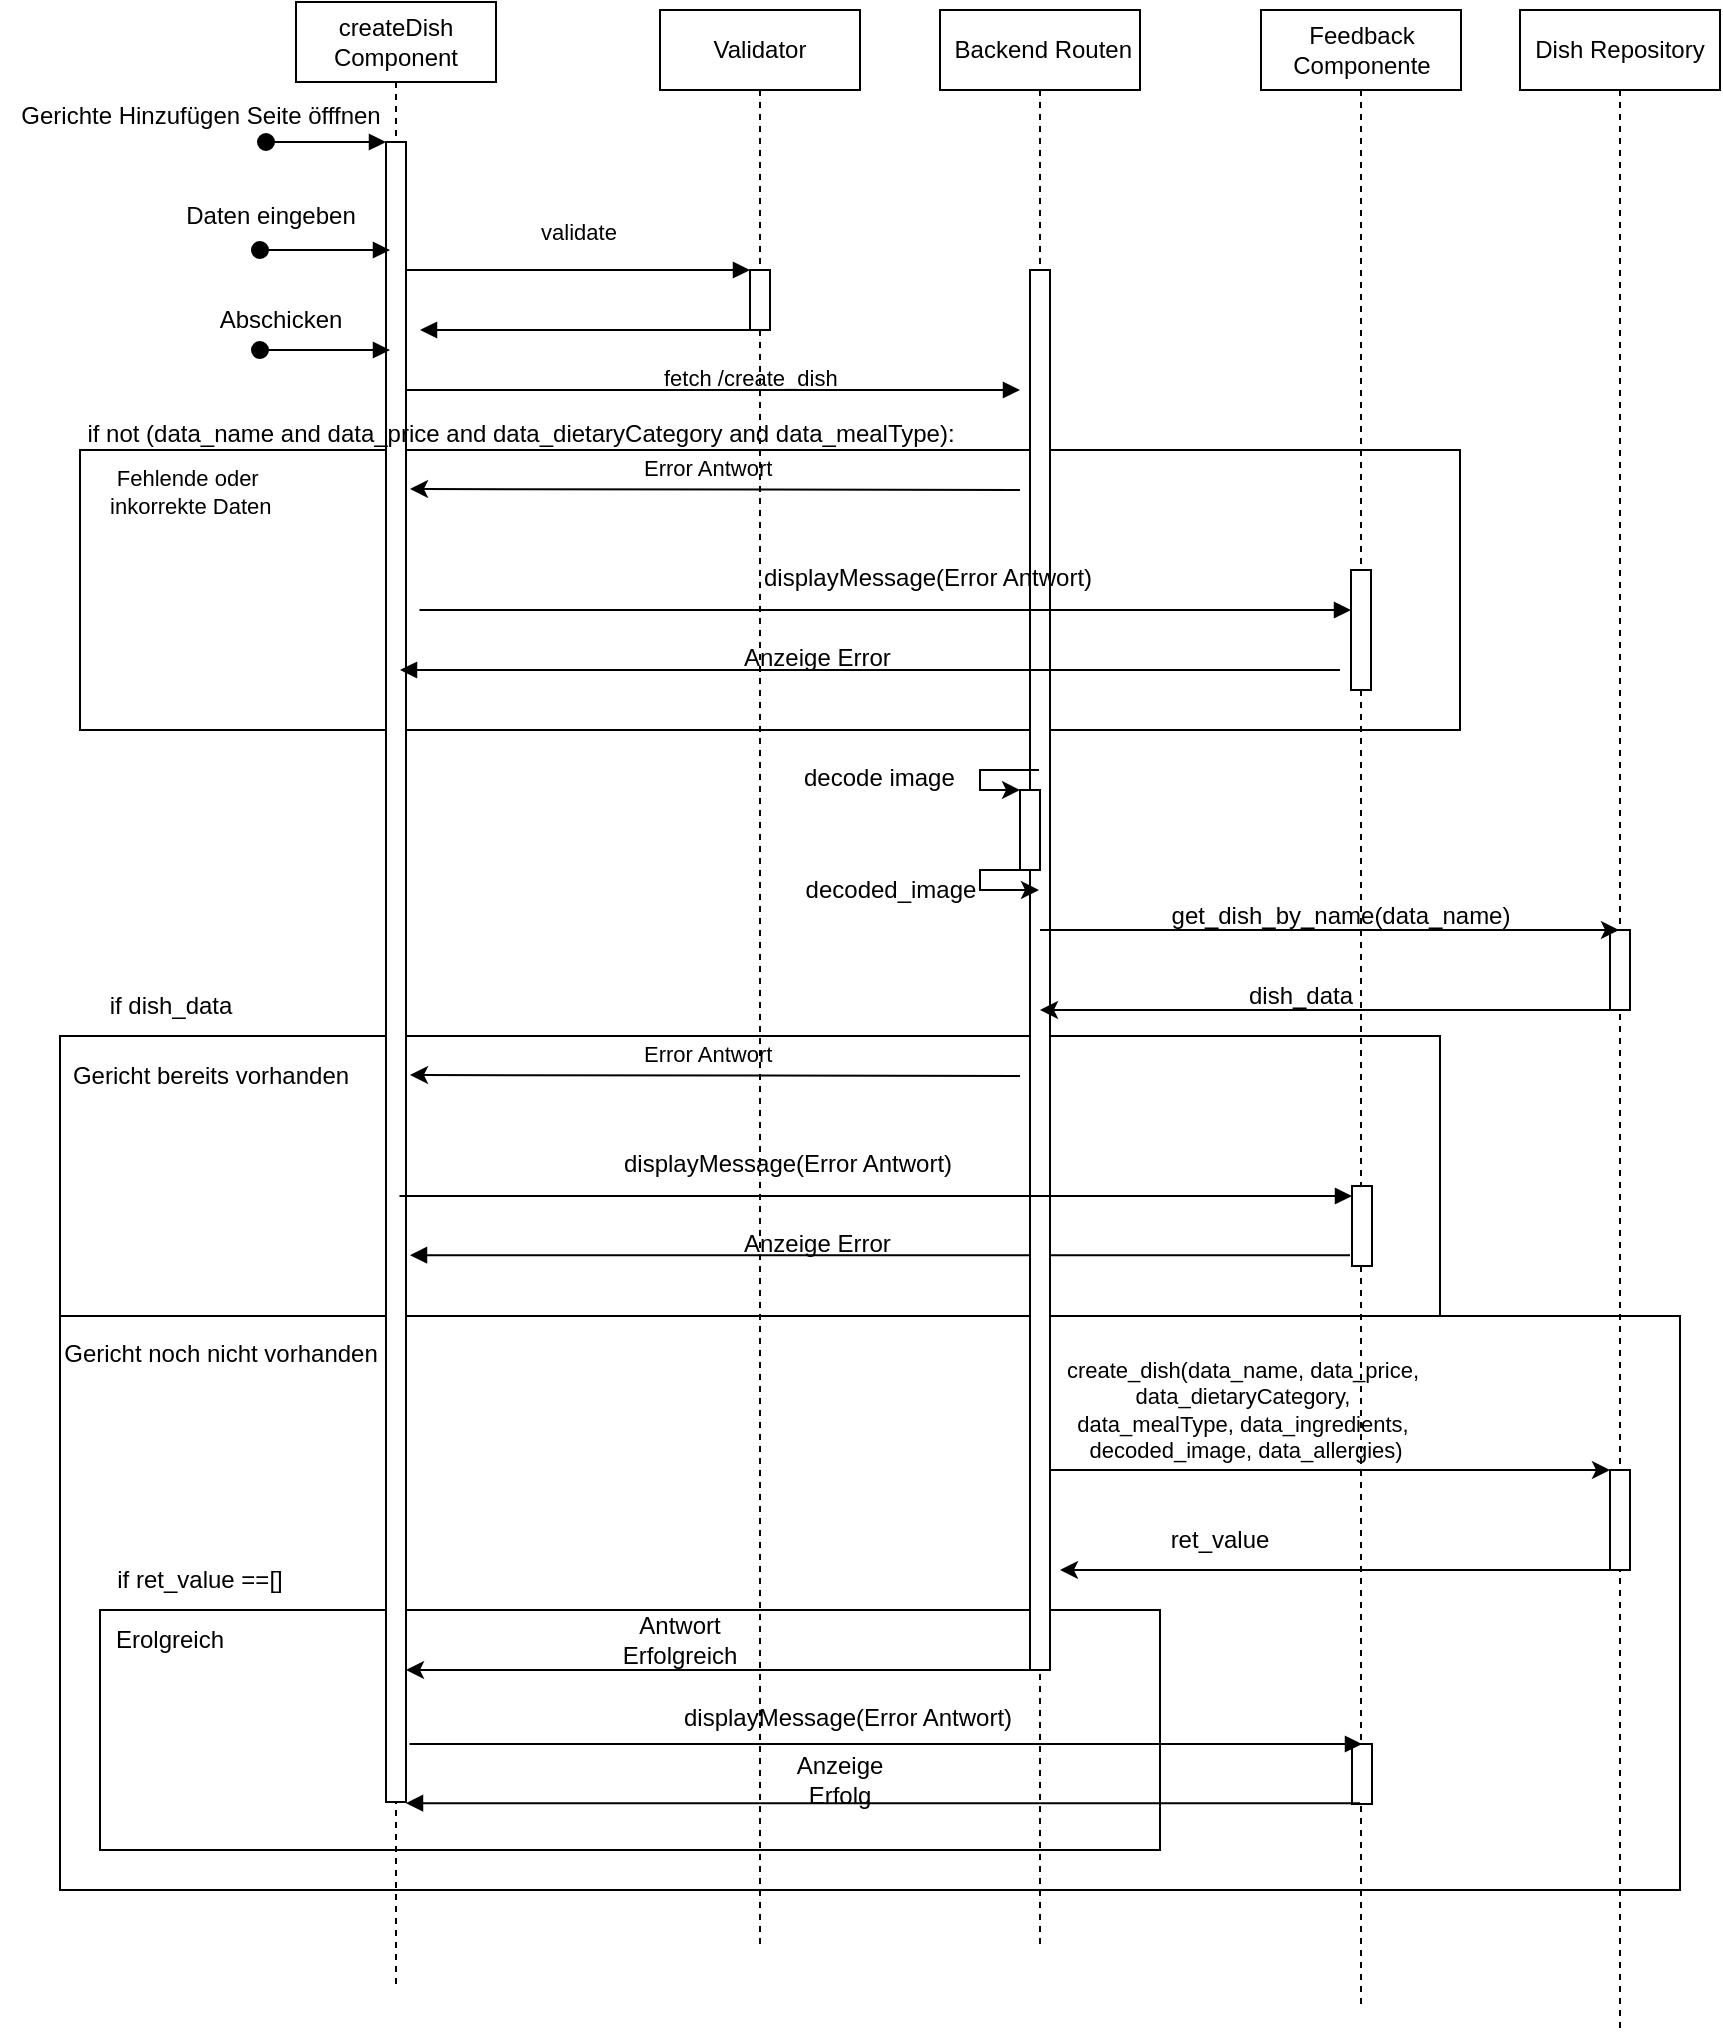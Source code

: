 <mxfile version="23.1.1" type="device">
  <diagram name="Page-1" id="2YBvvXClWsGukQMizWep">
    <mxGraphModel dx="1680" dy="442" grid="1" gridSize="10" guides="1" tooltips="1" connect="1" arrows="1" fold="1" page="1" pageScale="1" pageWidth="850" pageHeight="1100" math="0" shadow="0">
      <root>
        <mxCell id="0" />
        <mxCell id="1" parent="0" />
        <mxCell id="7CBTb8nIEqVmP10SARW0-13" value="" style="rounded=0;whiteSpace=wrap;html=1;fillColor=none;movable=1;resizable=1;rotatable=1;deletable=1;editable=1;locked=0;connectable=1;" parent="1" vertex="1">
          <mxGeometry x="30" y="890" width="530" height="120" as="geometry" />
        </mxCell>
        <mxCell id="7CBTb8nIEqVmP10SARW0-3" value="" style="rounded=0;whiteSpace=wrap;html=1;fillColor=none;movable=1;resizable=1;rotatable=1;deletable=1;editable=1;locked=0;connectable=1;" parent="1" vertex="1">
          <mxGeometry x="10" y="743" width="810" height="287" as="geometry" />
        </mxCell>
        <mxCell id="eFoGn435We_nCQMnip67-67" value="" style="rounded=0;whiteSpace=wrap;html=1;fillColor=none;movable=1;resizable=1;rotatable=1;deletable=1;editable=1;locked=0;connectable=1;" parent="1" vertex="1">
          <mxGeometry x="10" y="603" width="690" height="140" as="geometry" />
        </mxCell>
        <mxCell id="eFoGn435We_nCQMnip67-8" value="" style="rounded=0;whiteSpace=wrap;html=1;fillColor=none;" parent="1" vertex="1">
          <mxGeometry x="20" y="310" width="690" height="140" as="geometry" />
        </mxCell>
        <mxCell id="aM9ryv3xv72pqoxQDRHE-1" value="createDish Component" style="shape=umlLifeline;perimeter=lifelinePerimeter;whiteSpace=wrap;html=1;container=0;dropTarget=0;collapsible=0;recursiveResize=0;outlineConnect=0;portConstraint=eastwest;newEdgeStyle={&quot;edgeStyle&quot;:&quot;elbowEdgeStyle&quot;,&quot;elbow&quot;:&quot;vertical&quot;,&quot;curved&quot;:0,&quot;rounded&quot;:0};" parent="1" vertex="1">
          <mxGeometry x="128" y="86" width="100" height="994" as="geometry" />
        </mxCell>
        <mxCell id="aM9ryv3xv72pqoxQDRHE-2" value="" style="html=1;points=[];perimeter=orthogonalPerimeter;outlineConnect=0;targetShapes=umlLifeline;portConstraint=eastwest;newEdgeStyle={&quot;edgeStyle&quot;:&quot;elbowEdgeStyle&quot;,&quot;elbow&quot;:&quot;vertical&quot;,&quot;curved&quot;:0,&quot;rounded&quot;:0};" parent="aM9ryv3xv72pqoxQDRHE-1" vertex="1">
          <mxGeometry x="45" y="70" width="10" height="830" as="geometry" />
        </mxCell>
        <mxCell id="aM9ryv3xv72pqoxQDRHE-3" value="" style="html=1;verticalAlign=bottom;startArrow=oval;endArrow=block;startSize=8;edgeStyle=elbowEdgeStyle;elbow=vertical;curved=0;rounded=0;" parent="aM9ryv3xv72pqoxQDRHE-1" target="aM9ryv3xv72pqoxQDRHE-2" edge="1">
          <mxGeometry relative="1" as="geometry">
            <mxPoint x="-15" y="70" as="sourcePoint" />
          </mxGeometry>
        </mxCell>
        <mxCell id="eFoGn435We_nCQMnip67-68" value="Gericht bereits vorhanden" style="text;html=1;align=center;verticalAlign=middle;resizable=0;points=[];autosize=1;strokeColor=none;fillColor=none;" parent="aM9ryv3xv72pqoxQDRHE-1" vertex="1">
          <mxGeometry x="-123" y="522" width="160" height="30" as="geometry" />
        </mxCell>
        <mxCell id="eFoGn435We_nCQMnip67-70" value="" style="endArrow=classic;html=1;rounded=0;" parent="aM9ryv3xv72pqoxQDRHE-1" edge="1">
          <mxGeometry width="50" height="50" relative="1" as="geometry">
            <mxPoint x="362" y="537" as="sourcePoint" />
            <mxPoint x="57" y="536.5" as="targetPoint" />
          </mxGeometry>
        </mxCell>
        <mxCell id="eFoGn435We_nCQMnip67-71" value="&lt;div style=&quot;text-align: center;&quot;&gt;&lt;span style=&quot;font-size: 11px; text-wrap: nowrap;&quot;&gt;Error Antwort&lt;/span&gt;&lt;/div&gt;" style="text;whiteSpace=wrap;html=1;" parent="aM9ryv3xv72pqoxQDRHE-1" vertex="1">
          <mxGeometry x="172" y="512" width="70" height="40" as="geometry" />
        </mxCell>
        <mxCell id="eFoGn435We_nCQMnip67-74" value="" style="html=1;verticalAlign=bottom;endArrow=block;edgeStyle=elbowEdgeStyle;elbow=vertical;curved=0;rounded=0;exitX=0.246;exitY=0.571;exitDx=0;exitDy=0;exitPerimeter=0;" parent="aM9ryv3xv72pqoxQDRHE-1" edge="1">
          <mxGeometry relative="1" as="geometry">
            <mxPoint x="207" y="626.62" as="sourcePoint" />
            <Array as="points">
              <mxPoint x="527" y="626.62" />
            </Array>
            <mxPoint x="57" y="626.62" as="targetPoint" />
          </mxGeometry>
        </mxCell>
        <mxCell id="eFoGn435We_nCQMnip67-75" value="&lt;div style=&quot;text-align: center;&quot;&gt;Anzeige Error&lt;br&gt;&lt;/div&gt;" style="text;whiteSpace=wrap;html=1;" parent="aM9ryv3xv72pqoxQDRHE-1" vertex="1">
          <mxGeometry x="222" y="607" width="190" height="40" as="geometry" />
        </mxCell>
        <mxCell id="aM9ryv3xv72pqoxQDRHE-5" value="Validator" style="shape=umlLifeline;perimeter=lifelinePerimeter;whiteSpace=wrap;html=1;container=0;dropTarget=0;collapsible=0;recursiveResize=0;outlineConnect=0;portConstraint=eastwest;newEdgeStyle={&quot;edgeStyle&quot;:&quot;elbowEdgeStyle&quot;,&quot;elbow&quot;:&quot;vertical&quot;,&quot;curved&quot;:0,&quot;rounded&quot;:0};" parent="1" vertex="1">
          <mxGeometry x="310" y="90" width="100" height="970" as="geometry" />
        </mxCell>
        <mxCell id="aM9ryv3xv72pqoxQDRHE-6" value="" style="html=1;points=[];perimeter=orthogonalPerimeter;outlineConnect=0;targetShapes=umlLifeline;portConstraint=eastwest;newEdgeStyle={&quot;edgeStyle&quot;:&quot;elbowEdgeStyle&quot;,&quot;elbow&quot;:&quot;vertical&quot;,&quot;curved&quot;:0,&quot;rounded&quot;:0};" parent="aM9ryv3xv72pqoxQDRHE-5" vertex="1">
          <mxGeometry x="45" y="130" width="10" height="30" as="geometry" />
        </mxCell>
        <mxCell id="aM9ryv3xv72pqoxQDRHE-7" value="validate" style="html=1;verticalAlign=bottom;endArrow=block;edgeStyle=elbowEdgeStyle;elbow=vertical;curved=0;rounded=0;" parent="1" source="aM9ryv3xv72pqoxQDRHE-2" target="aM9ryv3xv72pqoxQDRHE-6" edge="1">
          <mxGeometry y="10" relative="1" as="geometry">
            <mxPoint x="285" y="180" as="sourcePoint" />
            <Array as="points">
              <mxPoint x="260" y="220" />
              <mxPoint x="270" y="170" />
            </Array>
            <mxPoint as="offset" />
          </mxGeometry>
        </mxCell>
        <mxCell id="aM9ryv3xv72pqoxQDRHE-9" value="" style="html=1;verticalAlign=bottom;endArrow=block;edgeStyle=elbowEdgeStyle;elbow=vertical;curved=0;rounded=0;" parent="1" edge="1">
          <mxGeometry relative="1" as="geometry">
            <mxPoint x="355" y="250" as="sourcePoint" />
            <Array as="points">
              <mxPoint x="280" y="250" />
            </Array>
            <mxPoint x="190" y="250" as="targetPoint" />
          </mxGeometry>
        </mxCell>
        <mxCell id="eFoGn435We_nCQMnip67-1" value="" style="html=1;verticalAlign=bottom;startArrow=oval;endArrow=block;startSize=8;edgeStyle=elbowEdgeStyle;elbow=vertical;curved=0;rounded=0;" parent="1" edge="1">
          <mxGeometry relative="1" as="geometry">
            <mxPoint x="110" y="210" as="sourcePoint" />
            <mxPoint x="175" y="210" as="targetPoint" />
          </mxGeometry>
        </mxCell>
        <mxCell id="eFoGn435We_nCQMnip67-2" value="" style="html=1;verticalAlign=bottom;startArrow=oval;endArrow=block;startSize=8;edgeStyle=elbowEdgeStyle;elbow=vertical;curved=0;rounded=0;" parent="1" edge="1">
          <mxGeometry relative="1" as="geometry">
            <mxPoint x="110" y="260" as="sourcePoint" />
            <mxPoint x="175" y="260" as="targetPoint" />
          </mxGeometry>
        </mxCell>
        <mxCell id="eFoGn435We_nCQMnip67-3" value="&amp;nbsp;Backend Routen" style="shape=umlLifeline;perimeter=lifelinePerimeter;whiteSpace=wrap;html=1;container=0;dropTarget=0;collapsible=0;recursiveResize=0;outlineConnect=0;portConstraint=eastwest;newEdgeStyle={&quot;edgeStyle&quot;:&quot;elbowEdgeStyle&quot;,&quot;elbow&quot;:&quot;vertical&quot;,&quot;curved&quot;:0,&quot;rounded&quot;:0};" parent="1" vertex="1">
          <mxGeometry x="450" y="90" width="100" height="970" as="geometry" />
        </mxCell>
        <mxCell id="eFoGn435We_nCQMnip67-4" value="" style="html=1;points=[];perimeter=orthogonalPerimeter;outlineConnect=0;targetShapes=umlLifeline;portConstraint=eastwest;newEdgeStyle={&quot;edgeStyle&quot;:&quot;elbowEdgeStyle&quot;,&quot;elbow&quot;:&quot;vertical&quot;,&quot;curved&quot;:0,&quot;rounded&quot;:0};" parent="eFoGn435We_nCQMnip67-3" vertex="1">
          <mxGeometry x="45" y="130" width="10" height="700" as="geometry" />
        </mxCell>
        <mxCell id="eFoGn435We_nCQMnip67-5" value="" style="html=1;verticalAlign=bottom;endArrow=block;edgeStyle=elbowEdgeStyle;elbow=vertical;curved=0;rounded=0;" parent="1" source="aM9ryv3xv72pqoxQDRHE-2" edge="1">
          <mxGeometry relative="1" as="geometry">
            <mxPoint x="190" y="280" as="sourcePoint" />
            <Array as="points">
              <mxPoint x="290" y="280" />
            </Array>
            <mxPoint x="490" y="280" as="targetPoint" />
          </mxGeometry>
        </mxCell>
        <mxCell id="eFoGn435We_nCQMnip67-7" value="&lt;span style=&quot;font-family: Helvetica; font-size: 11px; font-style: normal; font-variant-ligatures: normal; font-variant-caps: normal; font-weight: 400; letter-spacing: normal; orphans: 2; text-align: center; text-indent: 0px; text-transform: none; widows: 2; word-spacing: 0px; -webkit-text-stroke-width: 0px; white-space: nowrap; text-decoration-thickness: initial; text-decoration-style: initial; text-decoration-color: initial; float: none; display: inline !important;&quot;&gt;fetch /create_dish&lt;/span&gt;" style="text;whiteSpace=wrap;html=1;" parent="1" vertex="1">
          <mxGeometry x="310" y="260" width="70" height="40" as="geometry" />
        </mxCell>
        <mxCell id="eFoGn435We_nCQMnip67-9" value="&lt;div style=&quot;text-align: center;&quot;&gt;&lt;span style=&quot;font-size: 11px; text-wrap: nowrap;&quot;&gt;Fehlende oder&lt;/span&gt;&lt;/div&gt;&lt;div style=&quot;text-align: center;&quot;&gt;&lt;span style=&quot;font-size: 11px; text-wrap: nowrap;&quot;&gt;&amp;nbsp;inkorrekte Daten&lt;/span&gt;&lt;/div&gt;" style="text;whiteSpace=wrap;html=1;" parent="1" vertex="1">
          <mxGeometry x="30" y="310" width="70" height="40" as="geometry" />
        </mxCell>
        <mxCell id="eFoGn435We_nCQMnip67-19" value="" style="endArrow=classic;html=1;rounded=0;" parent="1" edge="1">
          <mxGeometry width="50" height="50" relative="1" as="geometry">
            <mxPoint x="490" y="330" as="sourcePoint" />
            <mxPoint x="185" y="329.5" as="targetPoint" />
          </mxGeometry>
        </mxCell>
        <mxCell id="eFoGn435We_nCQMnip67-20" value="&lt;div style=&quot;text-align: center;&quot;&gt;&lt;span style=&quot;font-size: 11px; text-wrap: nowrap;&quot;&gt;Error Antwort&lt;/span&gt;&lt;/div&gt;" style="text;whiteSpace=wrap;html=1;" parent="1" vertex="1">
          <mxGeometry x="300" y="305" width="70" height="40" as="geometry" />
        </mxCell>
        <mxCell id="eFoGn435We_nCQMnip67-21" value="" style="html=1;verticalAlign=bottom;endArrow=block;edgeStyle=elbowEdgeStyle;elbow=vertical;curved=0;rounded=0;exitX=0.246;exitY=0.571;exitDx=0;exitDy=0;exitPerimeter=0;" parent="1" source="eFoGn435We_nCQMnip67-8" target="eFoGn435We_nCQMnip67-11" edge="1">
          <mxGeometry relative="1" as="geometry">
            <mxPoint x="260" y="390" as="sourcePoint" />
            <Array as="points">
              <mxPoint x="365" y="390" />
            </Array>
            <mxPoint x="565" y="390" as="targetPoint" />
          </mxGeometry>
        </mxCell>
        <mxCell id="eFoGn435We_nCQMnip67-22" value="&lt;div style=&quot;text-align: center;&quot;&gt;displayMessage(Error Antwort)&lt;/div&gt;" style="text;whiteSpace=wrap;html=1;" parent="1" vertex="1">
          <mxGeometry x="360" y="360" width="190" height="40" as="geometry" />
        </mxCell>
        <mxCell id="eFoGn435We_nCQMnip67-24" value="" style="html=1;verticalAlign=bottom;endArrow=block;edgeStyle=elbowEdgeStyle;elbow=vertical;curved=0;rounded=0;exitX=0.246;exitY=0.571;exitDx=0;exitDy=0;exitPerimeter=0;" parent="1" edge="1">
          <mxGeometry relative="1" as="geometry">
            <mxPoint x="330" y="420" as="sourcePoint" />
            <Array as="points">
              <mxPoint x="650" y="420" />
            </Array>
            <mxPoint x="180" y="420" as="targetPoint" />
          </mxGeometry>
        </mxCell>
        <mxCell id="eFoGn435We_nCQMnip67-25" value="&lt;div style=&quot;text-align: center;&quot;&gt;Anzeige Error&lt;/div&gt;" style="text;whiteSpace=wrap;html=1;" parent="1" vertex="1">
          <mxGeometry x="350" y="400" width="190" height="40" as="geometry" />
        </mxCell>
        <mxCell id="eFoGn435We_nCQMnip67-30" value="" style="html=1;points=[];perimeter=orthogonalPerimeter;outlineConnect=0;targetShapes=umlLifeline;portConstraint=eastwest;newEdgeStyle={&quot;edgeStyle&quot;:&quot;elbowEdgeStyle&quot;,&quot;elbow&quot;:&quot;vertical&quot;,&quot;curved&quot;:0,&quot;rounded&quot;:0};" parent="1" vertex="1">
          <mxGeometry x="490" y="480" width="10" height="40" as="geometry" />
        </mxCell>
        <mxCell id="eFoGn435We_nCQMnip67-31" value="" style="endArrow=classic;html=1;rounded=0;" parent="1" source="eFoGn435We_nCQMnip67-3" target="eFoGn435We_nCQMnip67-30" edge="1">
          <mxGeometry width="50" height="50" relative="1" as="geometry">
            <mxPoint x="430" y="430" as="sourcePoint" />
            <mxPoint x="480" y="380" as="targetPoint" />
            <Array as="points">
              <mxPoint x="470" y="470" />
              <mxPoint x="470" y="480" />
            </Array>
          </mxGeometry>
        </mxCell>
        <mxCell id="eFoGn435We_nCQMnip67-32" value="&lt;div style=&quot;text-align: center;&quot;&gt;decode image&lt;/div&gt;" style="text;whiteSpace=wrap;html=1;" parent="1" vertex="1">
          <mxGeometry x="380" y="460" width="90" height="30" as="geometry" />
        </mxCell>
        <mxCell id="eFoGn435We_nCQMnip67-34" value="" style="endArrow=classic;html=1;rounded=0;" parent="1" target="eFoGn435We_nCQMnip67-3" edge="1">
          <mxGeometry width="50" height="50" relative="1" as="geometry">
            <mxPoint x="490" y="520" as="sourcePoint" />
            <mxPoint x="480" y="530" as="targetPoint" />
            <Array as="points">
              <mxPoint x="470" y="520" />
              <mxPoint x="470" y="530" />
            </Array>
          </mxGeometry>
        </mxCell>
        <mxCell id="eFoGn435We_nCQMnip67-35" value="Dish Repository" style="shape=umlLifeline;perimeter=lifelinePerimeter;whiteSpace=wrap;html=1;container=0;dropTarget=0;collapsible=0;recursiveResize=0;outlineConnect=0;portConstraint=eastwest;newEdgeStyle={&quot;edgeStyle&quot;:&quot;elbowEdgeStyle&quot;,&quot;elbow&quot;:&quot;vertical&quot;,&quot;curved&quot;:0,&quot;rounded&quot;:0};" parent="1" vertex="1">
          <mxGeometry x="740" y="90" width="100" height="1010" as="geometry" />
        </mxCell>
        <mxCell id="eFoGn435We_nCQMnip67-36" value="" style="html=1;points=[];perimeter=orthogonalPerimeter;outlineConnect=0;targetShapes=umlLifeline;portConstraint=eastwest;newEdgeStyle={&quot;edgeStyle&quot;:&quot;elbowEdgeStyle&quot;,&quot;elbow&quot;:&quot;vertical&quot;,&quot;curved&quot;:0,&quot;rounded&quot;:0};" parent="eFoGn435We_nCQMnip67-35" vertex="1">
          <mxGeometry x="45" y="460" width="10" height="40" as="geometry" />
        </mxCell>
        <mxCell id="7CBTb8nIEqVmP10SARW0-7" value="" style="html=1;points=[];perimeter=orthogonalPerimeter;outlineConnect=0;targetShapes=umlLifeline;portConstraint=eastwest;newEdgeStyle={&quot;edgeStyle&quot;:&quot;elbowEdgeStyle&quot;,&quot;elbow&quot;:&quot;vertical&quot;,&quot;curved&quot;:0,&quot;rounded&quot;:0};" parent="eFoGn435We_nCQMnip67-35" vertex="1">
          <mxGeometry x="45" y="730" width="10" height="50" as="geometry" />
        </mxCell>
        <mxCell id="7CBTb8nIEqVmP10SARW0-9" value="" style="endArrow=classic;html=1;rounded=0;" parent="eFoGn435We_nCQMnip67-35" target="7CBTb8nIEqVmP10SARW0-7" edge="1">
          <mxGeometry width="50" height="50" relative="1" as="geometry">
            <mxPoint x="-235" y="730" as="sourcePoint" />
            <mxPoint x="-310" y="590" as="targetPoint" />
          </mxGeometry>
        </mxCell>
        <mxCell id="7CBTb8nIEqVmP10SARW0-10" value="create_dish(data_name, data_price,&lt;div&gt;&amp;nbsp;data_dietaryCategory,&amp;nbsp;&lt;div&gt;data_mealType, data_ingredients,&lt;/div&gt;&lt;div&gt;&amp;nbsp;decoded_image, data_allergies)&lt;/div&gt;&lt;/div&gt;" style="edgeLabel;html=1;align=center;verticalAlign=middle;resizable=0;points=[];" parent="7CBTb8nIEqVmP10SARW0-9" vertex="1" connectable="0">
          <mxGeometry x="-0.826" y="3" relative="1" as="geometry">
            <mxPoint x="71" y="-27" as="offset" />
          </mxGeometry>
        </mxCell>
        <mxCell id="eFoGn435We_nCQMnip67-37" value="" style="endArrow=classic;html=1;rounded=0;" parent="1" source="eFoGn435We_nCQMnip67-3" target="eFoGn435We_nCQMnip67-35" edge="1">
          <mxGeometry width="50" height="50" relative="1" as="geometry">
            <mxPoint x="590" y="470" as="sourcePoint" />
            <mxPoint x="640" y="420" as="targetPoint" />
            <Array as="points">
              <mxPoint x="590" y="550" />
            </Array>
          </mxGeometry>
        </mxCell>
        <mxCell id="eFoGn435We_nCQMnip67-38" value="get_dish_by_name(data_name)" style="text;html=1;align=center;verticalAlign=middle;resizable=0;points=[];autosize=1;strokeColor=none;fillColor=none;" parent="1" vertex="1">
          <mxGeometry x="555" y="528" width="190" height="30" as="geometry" />
        </mxCell>
        <mxCell id="eFoGn435We_nCQMnip67-40" value="" style="endArrow=classic;html=1;rounded=0;" parent="1" edge="1">
          <mxGeometry width="50" height="50" relative="1" as="geometry">
            <mxPoint x="785.55" y="590" as="sourcePoint" />
            <mxPoint x="499.997" y="590" as="targetPoint" />
          </mxGeometry>
        </mxCell>
        <mxCell id="eFoGn435We_nCQMnip67-41" value="dish_data" style="text;html=1;align=center;verticalAlign=middle;resizable=0;points=[];autosize=1;strokeColor=none;fillColor=none;" parent="1" vertex="1">
          <mxGeometry x="590" y="568" width="80" height="30" as="geometry" />
        </mxCell>
        <mxCell id="eFoGn435We_nCQMnip67-64" value="if dish_data" style="text;html=1;align=center;verticalAlign=middle;resizable=0;points=[];autosize=1;strokeColor=none;fillColor=none;" parent="1" vertex="1">
          <mxGeometry x="25" y="573" width="80" height="30" as="geometry" />
        </mxCell>
        <mxCell id="eFoGn435We_nCQMnip67-10" value="Feedback Componente" style="shape=umlLifeline;perimeter=lifelinePerimeter;whiteSpace=wrap;html=1;container=0;dropTarget=0;collapsible=0;recursiveResize=0;outlineConnect=0;portConstraint=eastwest;newEdgeStyle={&quot;edgeStyle&quot;:&quot;elbowEdgeStyle&quot;,&quot;elbow&quot;:&quot;vertical&quot;,&quot;curved&quot;:0,&quot;rounded&quot;:0};size=40;" parent="1" vertex="1">
          <mxGeometry x="610.5" y="90" width="100" height="1000" as="geometry" />
        </mxCell>
        <mxCell id="eFoGn435We_nCQMnip67-11" value="" style="html=1;points=[];perimeter=orthogonalPerimeter;outlineConnect=0;targetShapes=umlLifeline;portConstraint=eastwest;newEdgeStyle={&quot;edgeStyle&quot;:&quot;elbowEdgeStyle&quot;,&quot;elbow&quot;:&quot;vertical&quot;,&quot;curved&quot;:0,&quot;rounded&quot;:0};" parent="eFoGn435We_nCQMnip67-10" vertex="1">
          <mxGeometry x="45" y="280" width="10" height="60" as="geometry" />
        </mxCell>
        <mxCell id="eFoGn435We_nCQMnip67-69" value="&lt;span style=&quot;color: rgba(0, 0, 0, 0); font-family: monospace; font-size: 0px; text-align: start;&quot;&gt;%3CmxGraphModel%3E%3Croot%3E%3CmxCell%20id%3D%220%22%2F%3E%3CmxCell%20id%3D%221%22%20parent%3D%220%22%2F%3E%3CmxCell%20id%3D%222%22%20value%3D%22%22%20style%3D%22rounded%3D0%3BwhiteSpace%3Dwrap%3Bhtml%3D1%3BfillColor%3Dnone%3Bmovable%3D1%3Bresizable%3D1%3Brotatable%3D1%3Bdeletable%3D1%3Beditable%3D1%3Blocked%3D0%3Bconnectable%3D1%3B%22%20vertex%3D%221%22%20parent%3D%221%22%3E%3CmxGeometry%20x%3D%2210%22%20y%3D%22603%22%20width%3D%22690%22%20height%3D%22140%22%20as%3D%22geometry%22%2F%3E%3C%2FmxCell%3E%3CmxCell%20id%3D%223%22%20value%3D%22%22%20style%3D%22html%3D1%3BverticalAlign%3Dbottom%3BendArrow%3Dblock%3BedgeStyle%3DelbowEdgeStyle%3Belbow%3Dvertical%3Bcurved%3D0%3Brounded%3D0%3BexitX%3D0.246%3BexitY%3D0.571%3BexitDx%3D0%3BexitDy%3D0%3BexitPerimeter%3D0%3B%22%20edge%3D%221%22%20parent%3D%221%22%3E%3CmxGeometry%20relative%3D%221%22%20as%3D%22geometry%22%3E%3CmxPoint%20x%3D%22335%22%20y%3D%22712.62%22%20as%3D%22sourcePoint%22%2F%3E%3CArray%20as%3D%22points%22%3E%3CmxPoint%20x%3D%22655%22%20y%3D%22712.62%22%2F%3E%3C%2FArray%3E%3CmxPoint%20x%3D%22185%22%20y%3D%22712.62%22%20as%3D%22targetPoint%22%2F%3E%3C%2FmxGeometry%3E%3C%2FmxCell%3E%3CmxCell%20id%3D%224%22%20value%3D%22%22%20style%3D%22html%3D1%3BverticalAlign%3Dbottom%3BendArrow%3Dblock%3BedgeStyle%3DelbowEdgeStyle%3Belbow%3Dvertical%3Bcurved%3D0%3Brounded%3D0%3BexitX%3D0.246%3BexitY%3D0.571%3BexitDx%3D0%3BexitDy%3D0%3BexitPerimeter%3D0%3B%22%20edge%3D%221%22%20source%3D%222%22%20parent%3D%221%22%3E%3CmxGeometry%20relative%3D%221%22%20as%3D%22geometry%22%3E%3CmxPoint%20x%3D%22260%22%20y%3D%22683%22%20as%3D%22sourcePoint%22%2F%3E%3CArray%20as%3D%22points%22%3E%3CmxPoint%20x%3D%22365%22%20y%3D%22683%22%2F%3E%3C%2FArray%3E%3CmxPoint%20x%3D%22656%22%20y%3D%22683%22%20as%3D%22targetPoint%22%2F%3E%3C%2FmxGeometry%3E%3C%2FmxCell%3E%3C%2Froot%3E%3C%2FmxGraphModel%3E&lt;/span&gt;" style="html=1;points=[];perimeter=orthogonalPerimeter;outlineConnect=0;targetShapes=umlLifeline;portConstraint=eastwest;newEdgeStyle={&quot;edgeStyle&quot;:&quot;elbowEdgeStyle&quot;,&quot;elbow&quot;:&quot;vertical&quot;,&quot;curved&quot;:0,&quot;rounded&quot;:0};fillColor=default;" parent="eFoGn435We_nCQMnip67-10" vertex="1">
          <mxGeometry x="45.5" y="588" width="10" height="40" as="geometry" />
        </mxCell>
        <mxCell id="7CBTb8nIEqVmP10SARW0-30" value="&lt;span style=&quot;color: rgba(0, 0, 0, 0); font-family: monospace; font-size: 0px; text-align: start;&quot;&gt;%3CmxGraphModel%3E%3Croot%3E%3CmxCell%20id%3D%220%22%2F%3E%3CmxCell%20id%3D%221%22%20parent%3D%220%22%2F%3E%3CmxCell%20id%3D%222%22%20value%3D%22%22%20style%3D%22rounded%3D0%3BwhiteSpace%3Dwrap%3Bhtml%3D1%3BfillColor%3Dnone%3Bmovable%3D1%3Bresizable%3D1%3Brotatable%3D1%3Bdeletable%3D1%3Beditable%3D1%3Blocked%3D0%3Bconnectable%3D1%3B%22%20vertex%3D%221%22%20parent%3D%221%22%3E%3CmxGeometry%20x%3D%2210%22%20y%3D%22603%22%20width%3D%22690%22%20height%3D%22140%22%20as%3D%22geometry%22%2F%3E%3C%2FmxCell%3E%3CmxCell%20id%3D%223%22%20value%3D%22%22%20style%3D%22html%3D1%3BverticalAlign%3Dbottom%3BendArrow%3Dblock%3BedgeStyle%3DelbowEdgeStyle%3Belbow%3Dvertical%3Bcurved%3D0%3Brounded%3D0%3BexitX%3D0.246%3BexitY%3D0.571%3BexitDx%3D0%3BexitDy%3D0%3BexitPerimeter%3D0%3B%22%20edge%3D%221%22%20parent%3D%221%22%3E%3CmxGeometry%20relative%3D%221%22%20as%3D%22geometry%22%3E%3CmxPoint%20x%3D%22335%22%20y%3D%22712.62%22%20as%3D%22sourcePoint%22%2F%3E%3CArray%20as%3D%22points%22%3E%3CmxPoint%20x%3D%22655%22%20y%3D%22712.62%22%2F%3E%3C%2FArray%3E%3CmxPoint%20x%3D%22185%22%20y%3D%22712.62%22%20as%3D%22targetPoint%22%2F%3E%3C%2FmxGeometry%3E%3C%2FmxCell%3E%3CmxCell%20id%3D%224%22%20value%3D%22%22%20style%3D%22html%3D1%3BverticalAlign%3Dbottom%3BendArrow%3Dblock%3BedgeStyle%3DelbowEdgeStyle%3Belbow%3Dvertical%3Bcurved%3D0%3Brounded%3D0%3BexitX%3D0.246%3BexitY%3D0.571%3BexitDx%3D0%3BexitDy%3D0%3BexitPerimeter%3D0%3B%22%20edge%3D%221%22%20source%3D%222%22%20parent%3D%221%22%3E%3CmxGeometry%20relative%3D%221%22%20as%3D%22geometry%22%3E%3CmxPoint%20x%3D%22260%22%20y%3D%22683%22%20as%3D%22sourcePoint%22%2F%3E%3CArray%20as%3D%22points%22%3E%3CmxPoint%20x%3D%22365%22%20y%3D%22683%22%2F%3E%3C%2FArray%3E%3CmxPoint%20x%3D%22656%22%20y%3D%22683%22%20as%3D%22targetPoint%22%2F%3E%3C%2FmxGeometry%3E%3C%2FmxCell%3E%3C%2Froot%3E%3C%2FmxGraphModel%3E&lt;/span&gt;" style="html=1;points=[];perimeter=orthogonalPerimeter;outlineConnect=0;targetShapes=umlLifeline;portConstraint=eastwest;newEdgeStyle={&quot;edgeStyle&quot;:&quot;elbowEdgeStyle&quot;,&quot;elbow&quot;:&quot;vertical&quot;,&quot;curved&quot;:0,&quot;rounded&quot;:0};fillColor=default;" parent="eFoGn435We_nCQMnip67-10" vertex="1">
          <mxGeometry x="45.5" y="867" width="10" height="30" as="geometry" />
        </mxCell>
        <mxCell id="eFoGn435We_nCQMnip67-72" value="" style="html=1;verticalAlign=bottom;endArrow=block;edgeStyle=elbowEdgeStyle;elbow=vertical;curved=0;rounded=0;exitX=0.246;exitY=0.571;exitDx=0;exitDy=0;exitPerimeter=0;" parent="1" source="eFoGn435We_nCQMnip67-67" target="eFoGn435We_nCQMnip67-69" edge="1">
          <mxGeometry relative="1" as="geometry">
            <mxPoint x="260" y="683" as="sourcePoint" />
            <Array as="points">
              <mxPoint x="365" y="683" />
            </Array>
            <mxPoint x="565" y="683" as="targetPoint" />
          </mxGeometry>
        </mxCell>
        <mxCell id="7CBTb8nIEqVmP10SARW0-1" value="if not (data_name and data_price and data_dietaryCategory and data_mealType):" style="text;html=1;align=center;verticalAlign=middle;resizable=0;points=[];autosize=1;strokeColor=none;fillColor=none;" parent="1" vertex="1">
          <mxGeometry x="10" y="287" width="460" height="30" as="geometry" />
        </mxCell>
        <mxCell id="7CBTb8nIEqVmP10SARW0-2" value="decoded_image" style="text;html=1;align=center;verticalAlign=middle;resizable=0;points=[];autosize=1;strokeColor=none;fillColor=none;" parent="1" vertex="1">
          <mxGeometry x="370" y="515" width="110" height="30" as="geometry" />
        </mxCell>
        <mxCell id="eFoGn435We_nCQMnip67-73" value="&lt;div style=&quot;text-align: center;&quot;&gt;displayMessage(Error Antwort)&lt;/div&gt;" style="text;whiteSpace=wrap;html=1;" parent="1" vertex="1">
          <mxGeometry x="290" y="653" width="190" height="40" as="geometry" />
        </mxCell>
        <mxCell id="7CBTb8nIEqVmP10SARW0-4" value="Gericht noch nicht vorhanden" style="text;html=1;align=center;verticalAlign=middle;resizable=0;points=[];autosize=1;strokeColor=none;fillColor=none;" parent="1" vertex="1">
          <mxGeometry y="747" width="180" height="30" as="geometry" />
        </mxCell>
        <mxCell id="7CBTb8nIEqVmP10SARW0-11" value="" style="endArrow=classic;html=1;rounded=0;" parent="1" edge="1">
          <mxGeometry width="50" height="50" relative="1" as="geometry">
            <mxPoint x="790" y="870" as="sourcePoint" />
            <mxPoint x="510" y="870" as="targetPoint" />
          </mxGeometry>
        </mxCell>
        <mxCell id="7CBTb8nIEqVmP10SARW0-12" value="ret_value" style="text;html=1;align=center;verticalAlign=middle;whiteSpace=wrap;rounded=0;" parent="1" vertex="1">
          <mxGeometry x="560" y="840" width="60" height="30" as="geometry" />
        </mxCell>
        <mxCell id="7CBTb8nIEqVmP10SARW0-14" value="if ret_value ==[]" style="text;html=1;align=center;verticalAlign=middle;whiteSpace=wrap;rounded=0;" parent="1" vertex="1">
          <mxGeometry x="30" y="860" width="100" height="30" as="geometry" />
        </mxCell>
        <mxCell id="7CBTb8nIEqVmP10SARW0-16" value="Erolgreich" style="text;html=1;align=center;verticalAlign=middle;whiteSpace=wrap;rounded=0;" parent="1" vertex="1">
          <mxGeometry x="35" y="890" width="60" height="30" as="geometry" />
        </mxCell>
        <mxCell id="7CBTb8nIEqVmP10SARW0-22" value="" style="endArrow=classic;html=1;rounded=0;" parent="1" source="eFoGn435We_nCQMnip67-4" target="aM9ryv3xv72pqoxQDRHE-2" edge="1">
          <mxGeometry width="50" height="50" relative="1" as="geometry">
            <mxPoint x="390" y="810" as="sourcePoint" />
            <mxPoint x="440" y="760" as="targetPoint" />
            <Array as="points">
              <mxPoint x="430" y="920" />
            </Array>
          </mxGeometry>
        </mxCell>
        <mxCell id="7CBTb8nIEqVmP10SARW0-23" value="Antwort Erfolgreich" style="text;html=1;align=center;verticalAlign=middle;whiteSpace=wrap;rounded=0;" parent="1" vertex="1">
          <mxGeometry x="270" y="890" width="100" height="30" as="geometry" />
        </mxCell>
        <mxCell id="7CBTb8nIEqVmP10SARW0-27" value="" style="html=1;verticalAlign=bottom;endArrow=block;edgeStyle=elbowEdgeStyle;elbow=vertical;curved=0;rounded=0;exitX=0.246;exitY=0.571;exitDx=0;exitDy=0;exitPerimeter=0;" parent="1" edge="1">
          <mxGeometry relative="1" as="geometry">
            <mxPoint x="340" y="986.62" as="sourcePoint" />
            <Array as="points">
              <mxPoint x="660" y="986.62" />
            </Array>
            <mxPoint x="183" y="986.62" as="targetPoint" />
          </mxGeometry>
        </mxCell>
        <mxCell id="7CBTb8nIEqVmP10SARW0-28" value="" style="html=1;verticalAlign=bottom;endArrow=block;edgeStyle=elbowEdgeStyle;elbow=vertical;curved=0;rounded=0;exitX=0.246;exitY=0.571;exitDx=0;exitDy=0;exitPerimeter=0;" parent="1" edge="1">
          <mxGeometry relative="1" as="geometry">
            <mxPoint x="184.74" y="956.94" as="sourcePoint" />
            <Array as="points">
              <mxPoint x="370" y="957" />
            </Array>
            <mxPoint x="661" y="957" as="targetPoint" />
          </mxGeometry>
        </mxCell>
        <mxCell id="7CBTb8nIEqVmP10SARW0-31" value="&lt;div style=&quot;text-align: center;&quot;&gt;displayMessage(Error Antwort)&lt;/div&gt;" style="text;whiteSpace=wrap;html=1;" parent="1" vertex="1">
          <mxGeometry x="320" y="930" width="190" height="40" as="geometry" />
        </mxCell>
        <mxCell id="7CBTb8nIEqVmP10SARW0-32" value="Anzeige Erfolg" style="text;html=1;align=center;verticalAlign=middle;whiteSpace=wrap;rounded=0;" parent="1" vertex="1">
          <mxGeometry x="370" y="960" width="60" height="30" as="geometry" />
        </mxCell>
        <mxCell id="zZNACMMdK5VgGaNx3fwr-1" value="Gerichte Hinzufügen Seite öfffnen" style="text;html=1;align=center;verticalAlign=middle;resizable=0;points=[];autosize=1;strokeColor=none;fillColor=none;" vertex="1" parent="1">
          <mxGeometry x="-20" y="128" width="200" height="30" as="geometry" />
        </mxCell>
        <mxCell id="zZNACMMdK5VgGaNx3fwr-2" value="Daten eingeben" style="text;html=1;align=center;verticalAlign=middle;resizable=0;points=[];autosize=1;strokeColor=none;fillColor=none;" vertex="1" parent="1">
          <mxGeometry x="60" y="178" width="110" height="30" as="geometry" />
        </mxCell>
        <mxCell id="zZNACMMdK5VgGaNx3fwr-3" value="Abschicken" style="text;html=1;align=center;verticalAlign=middle;resizable=0;points=[];autosize=1;strokeColor=none;fillColor=none;" vertex="1" parent="1">
          <mxGeometry x="80" y="230" width="80" height="30" as="geometry" />
        </mxCell>
      </root>
    </mxGraphModel>
  </diagram>
</mxfile>
